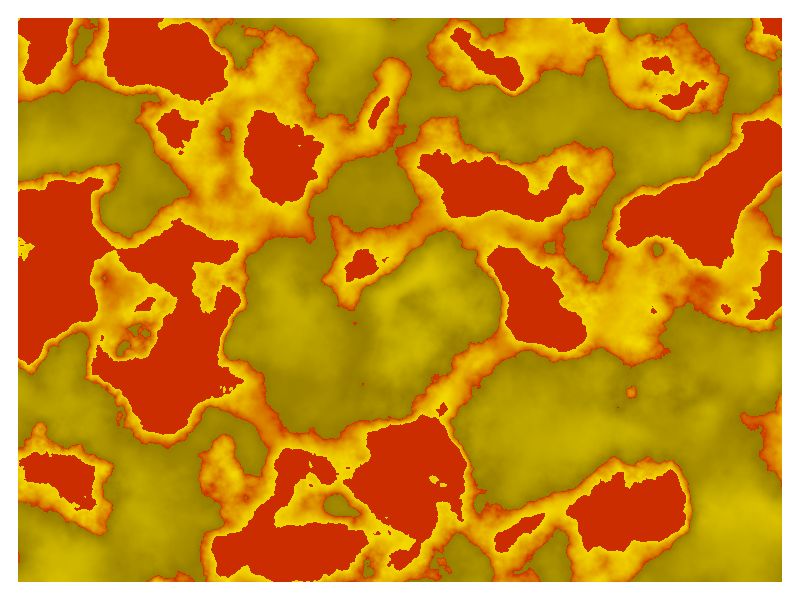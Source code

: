 
//Render With the Following: povray test.pov +Q11 +A0.1 +R9

//Includes
#include "colors.inc"
#include "glass.inc"
#include "golds.inc"
#include "metals.inc"
#include "stones.inc"
#include "woods.inc"
#include "textures.inc"

//Camera Settings
camera {
        sky <0,0,1>         //Don't change this
        direction <-1,0,0>  //Don't change this
        right <-4/3,0,0>    //Don't change this
        location <35,0,0>   //Camera location
        look_at <0,0,0>     //Direction of Camera
        angle 15            //FOV of Camera
}

//Ambient Light
global_settings {
        ambient_light White
}

//Directional Light
light_source {
        <10,-10,20>         //Position of Light
        color White*2       //Double the Brightness
}

//Set a background color
background {
        color White         //Background Color
}

#declare putTextureHere = texture {

        pigment { Blood_Sky }
}

//Create a box that extends between the 2 specified points
#declare mycube = box {

        <0,-4.40,-3.25>    // one corner position <X1 Y1 Z1>
        <0,4.40,3.25>      // other corner position <X2 Y2 Z2>

        texture { putTextureHere }
}

//Change cubes and their locations below this point.
//Object { mycube translate <-5,-5,-5> texture {T_Stone32} }
object { mycube }

